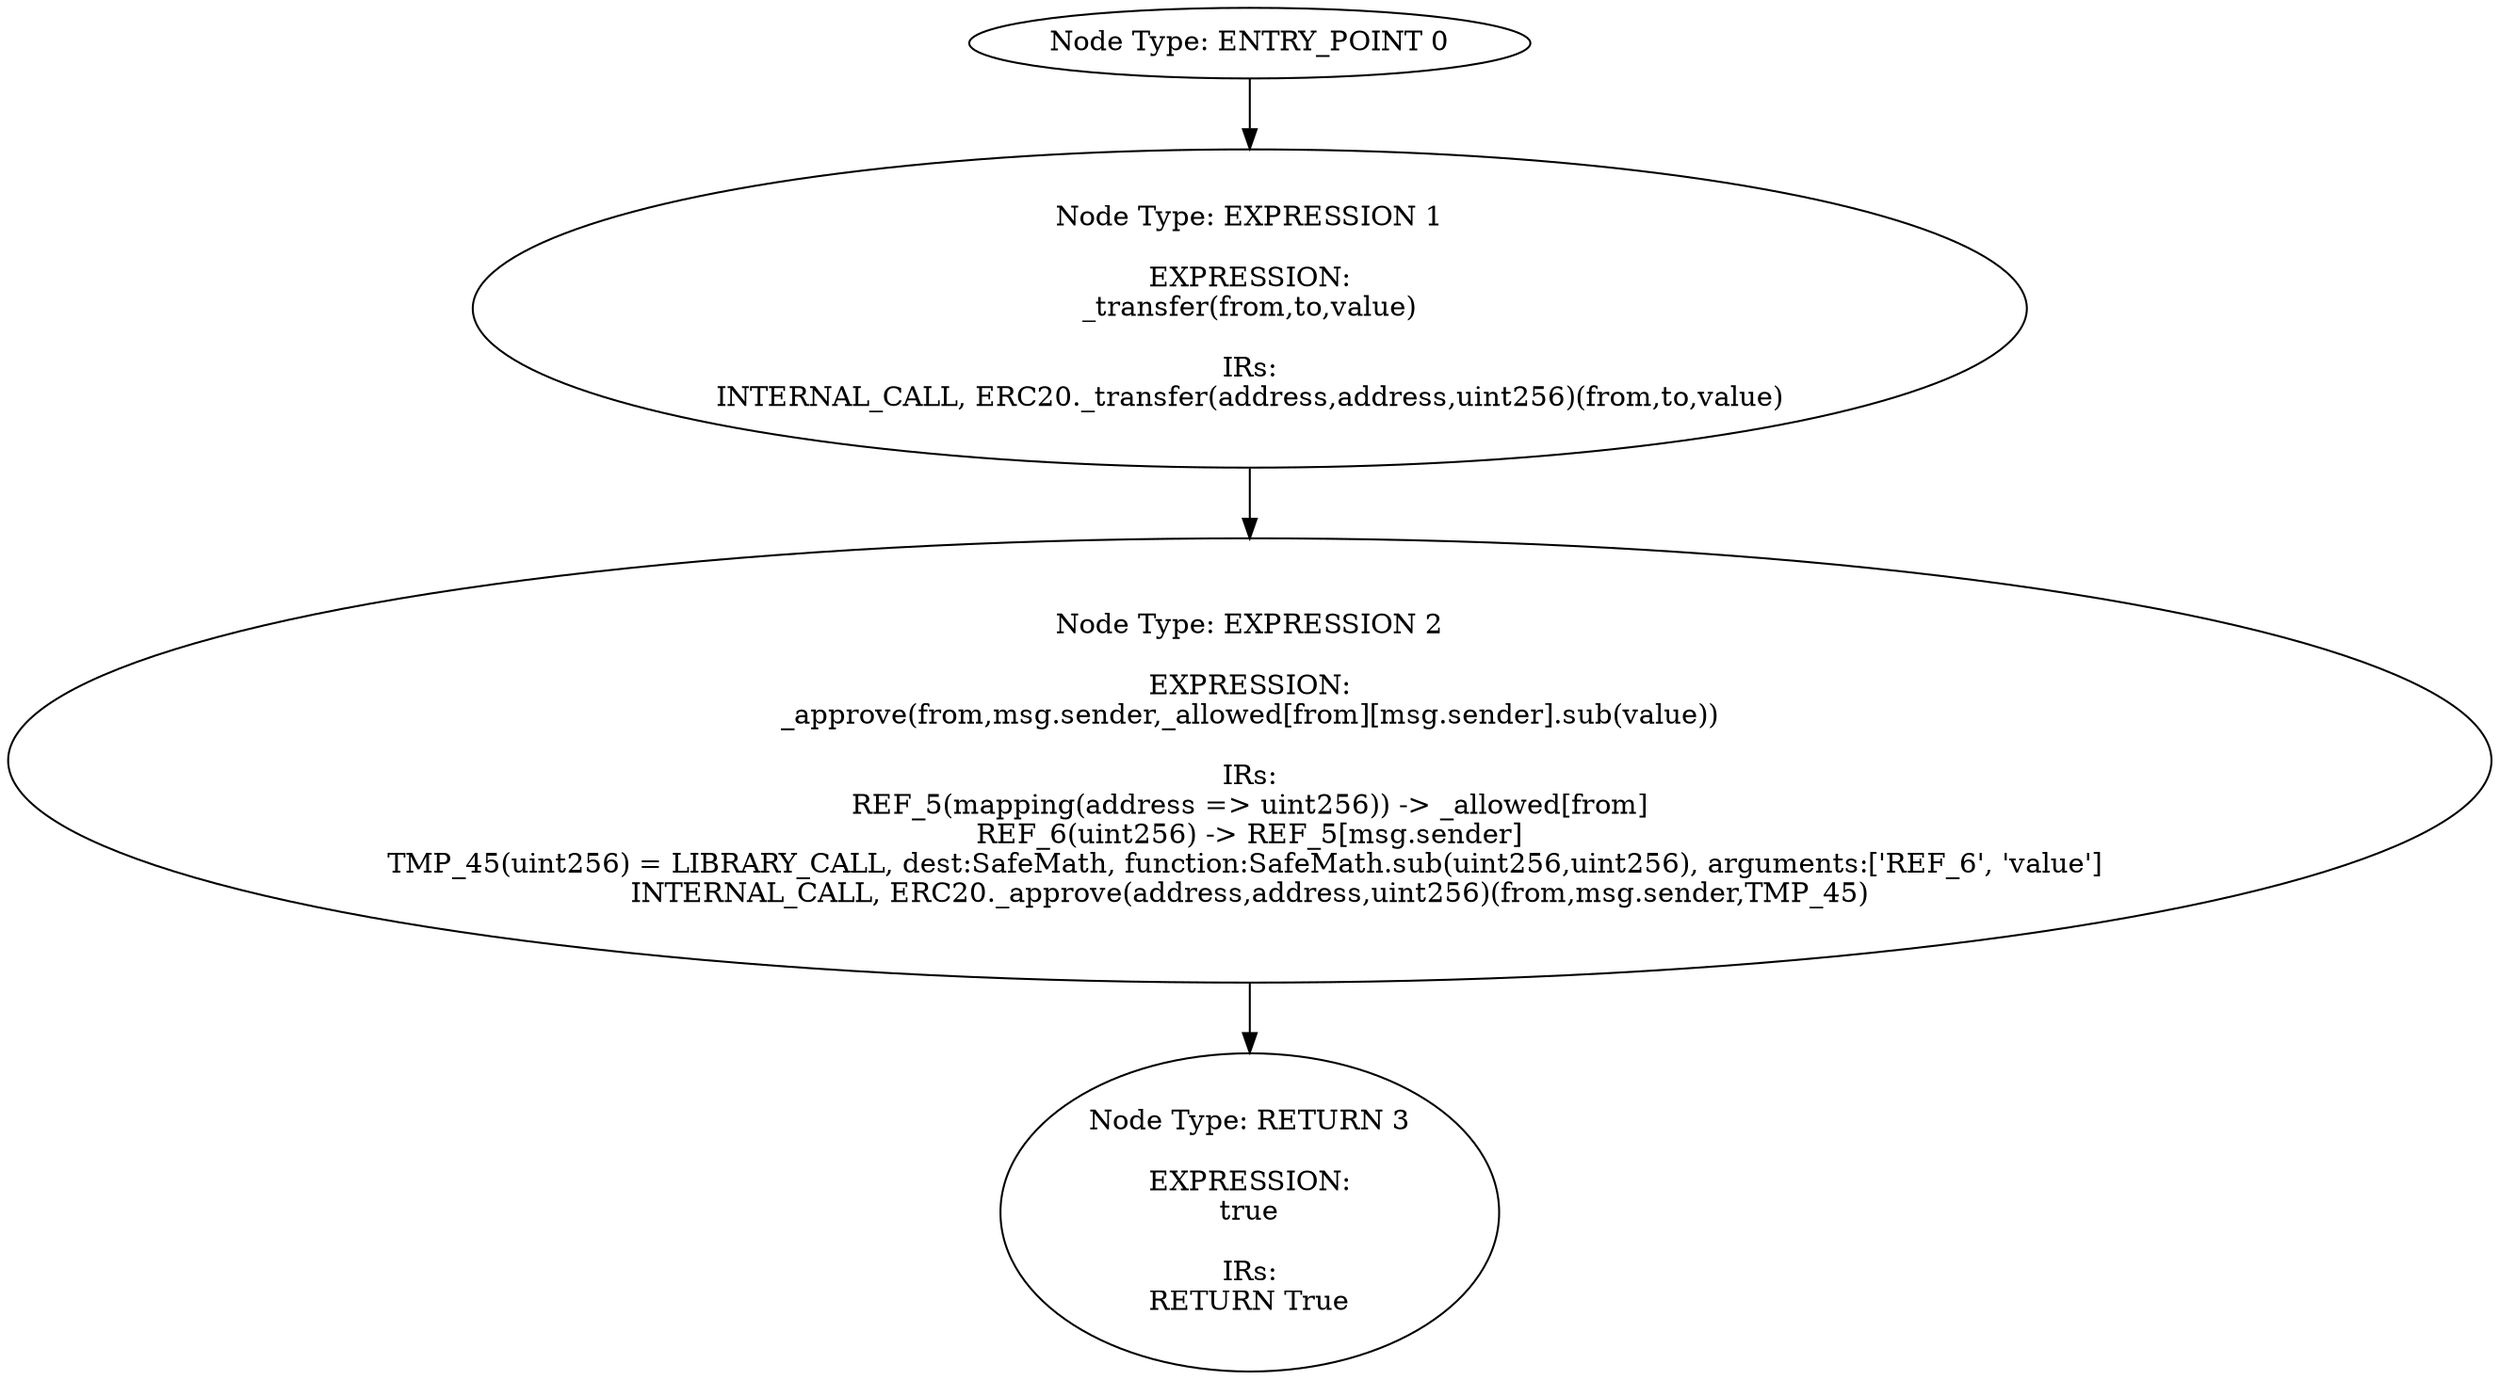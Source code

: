 digraph{
0[label="Node Type: ENTRY_POINT 0
"];
0->1;
1[label="Node Type: EXPRESSION 1

EXPRESSION:
_transfer(from,to,value)

IRs:
INTERNAL_CALL, ERC20._transfer(address,address,uint256)(from,to,value)"];
1->2;
2[label="Node Type: EXPRESSION 2

EXPRESSION:
_approve(from,msg.sender,_allowed[from][msg.sender].sub(value))

IRs:
REF_5(mapping(address => uint256)) -> _allowed[from]
REF_6(uint256) -> REF_5[msg.sender]
TMP_45(uint256) = LIBRARY_CALL, dest:SafeMath, function:SafeMath.sub(uint256,uint256), arguments:['REF_6', 'value'] 
INTERNAL_CALL, ERC20._approve(address,address,uint256)(from,msg.sender,TMP_45)"];
2->3;
3[label="Node Type: RETURN 3

EXPRESSION:
true

IRs:
RETURN True"];
}
